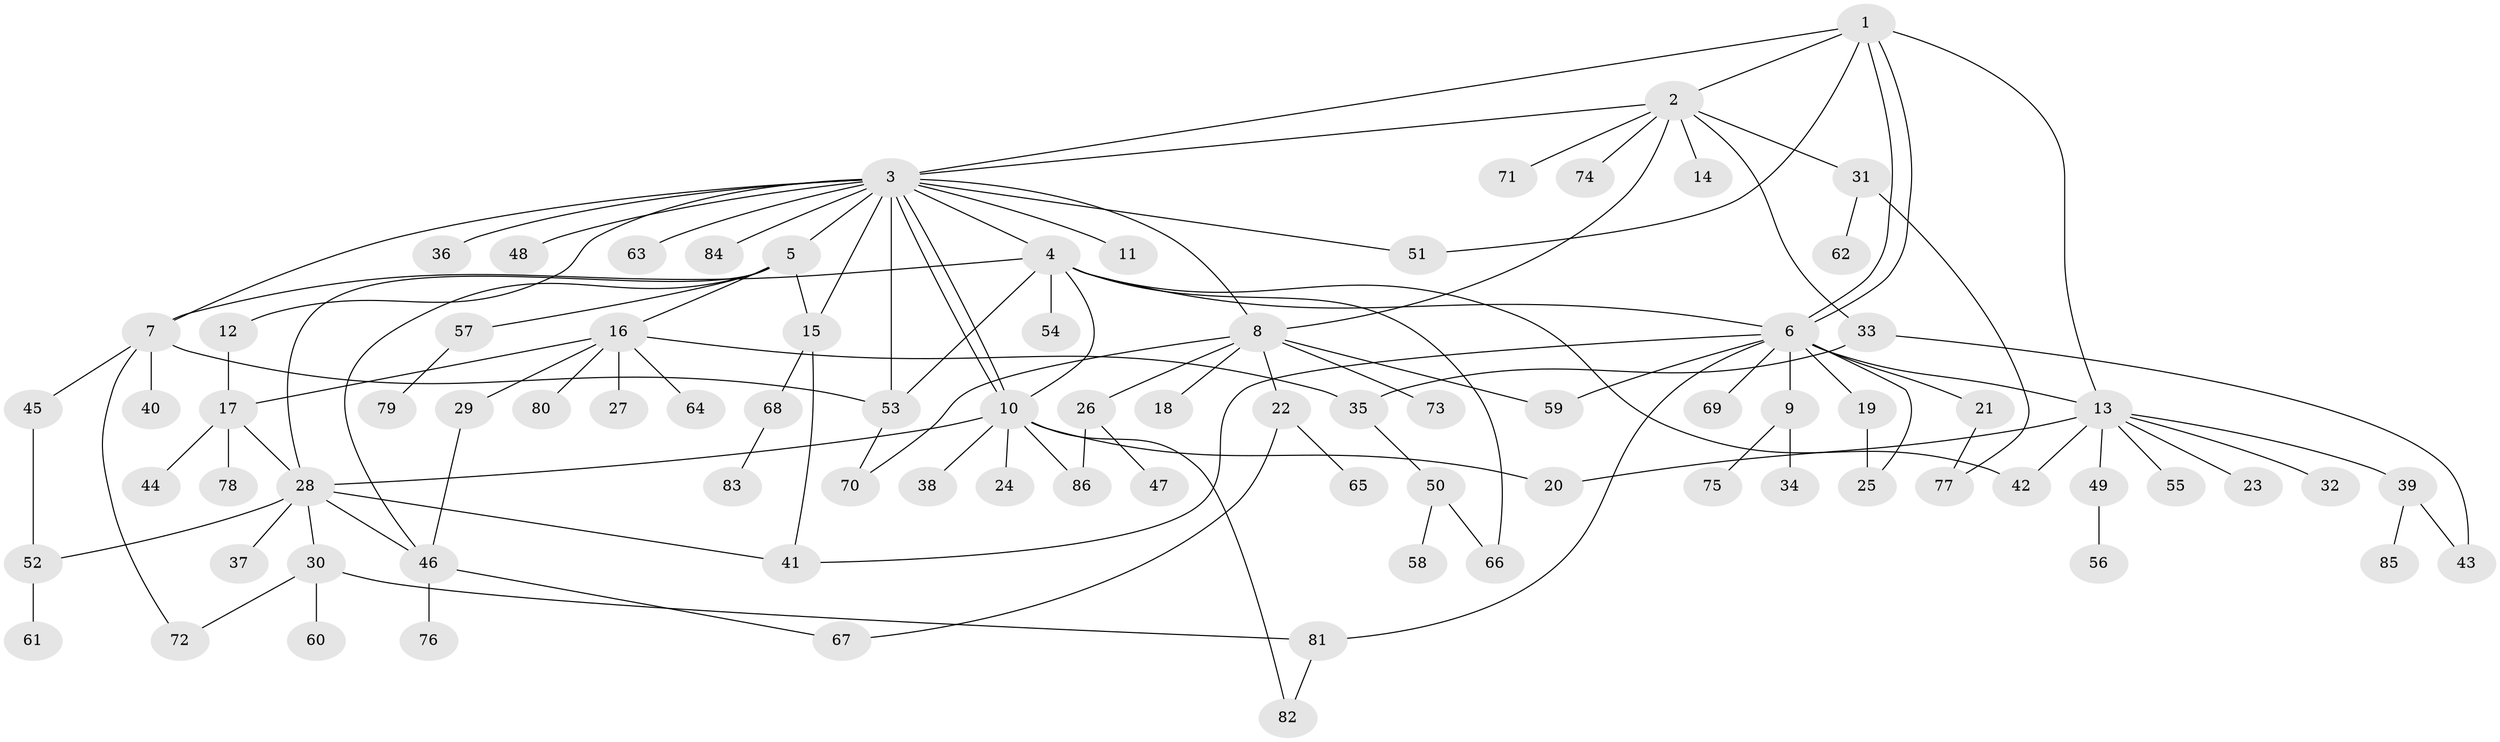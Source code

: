 // coarse degree distribution, {11: 0.016129032258064516, 19: 0.016129032258064516, 8: 0.03225806451612903, 6: 0.03225806451612903, 5: 0.04838709677419355, 2: 0.22580645161290322, 7: 0.03225806451612903, 1: 0.4838709677419355, 4: 0.03225806451612903, 3: 0.06451612903225806, 9: 0.016129032258064516}
// Generated by graph-tools (version 1.1) at 2025/23/03/03/25 07:23:51]
// undirected, 86 vertices, 119 edges
graph export_dot {
graph [start="1"]
  node [color=gray90,style=filled];
  1;
  2;
  3;
  4;
  5;
  6;
  7;
  8;
  9;
  10;
  11;
  12;
  13;
  14;
  15;
  16;
  17;
  18;
  19;
  20;
  21;
  22;
  23;
  24;
  25;
  26;
  27;
  28;
  29;
  30;
  31;
  32;
  33;
  34;
  35;
  36;
  37;
  38;
  39;
  40;
  41;
  42;
  43;
  44;
  45;
  46;
  47;
  48;
  49;
  50;
  51;
  52;
  53;
  54;
  55;
  56;
  57;
  58;
  59;
  60;
  61;
  62;
  63;
  64;
  65;
  66;
  67;
  68;
  69;
  70;
  71;
  72;
  73;
  74;
  75;
  76;
  77;
  78;
  79;
  80;
  81;
  82;
  83;
  84;
  85;
  86;
  1 -- 2;
  1 -- 3;
  1 -- 6;
  1 -- 6;
  1 -- 13;
  1 -- 51;
  2 -- 3;
  2 -- 8;
  2 -- 14;
  2 -- 31;
  2 -- 33;
  2 -- 71;
  2 -- 74;
  3 -- 4;
  3 -- 5;
  3 -- 7;
  3 -- 8;
  3 -- 10;
  3 -- 10;
  3 -- 11;
  3 -- 12;
  3 -- 15;
  3 -- 36;
  3 -- 48;
  3 -- 51;
  3 -- 53;
  3 -- 63;
  3 -- 84;
  4 -- 6;
  4 -- 7;
  4 -- 10;
  4 -- 42;
  4 -- 53;
  4 -- 54;
  4 -- 66;
  5 -- 15;
  5 -- 16;
  5 -- 28;
  5 -- 46;
  5 -- 57;
  6 -- 9;
  6 -- 13;
  6 -- 19;
  6 -- 21;
  6 -- 25;
  6 -- 41;
  6 -- 59;
  6 -- 69;
  6 -- 81;
  7 -- 40;
  7 -- 45;
  7 -- 53;
  7 -- 72;
  8 -- 18;
  8 -- 22;
  8 -- 26;
  8 -- 59;
  8 -- 70;
  8 -- 73;
  9 -- 34;
  9 -- 75;
  10 -- 20;
  10 -- 24;
  10 -- 28;
  10 -- 38;
  10 -- 82;
  10 -- 86;
  12 -- 17;
  13 -- 20;
  13 -- 23;
  13 -- 32;
  13 -- 39;
  13 -- 42;
  13 -- 49;
  13 -- 55;
  15 -- 41;
  15 -- 68;
  16 -- 17;
  16 -- 27;
  16 -- 29;
  16 -- 35;
  16 -- 64;
  16 -- 80;
  17 -- 28;
  17 -- 44;
  17 -- 78;
  19 -- 25;
  21 -- 77;
  22 -- 65;
  22 -- 67;
  26 -- 47;
  26 -- 86;
  28 -- 30;
  28 -- 37;
  28 -- 41;
  28 -- 46;
  28 -- 52;
  29 -- 46;
  30 -- 60;
  30 -- 72;
  30 -- 81;
  31 -- 62;
  31 -- 77;
  33 -- 35;
  33 -- 43;
  35 -- 50;
  39 -- 43;
  39 -- 85;
  45 -- 52;
  46 -- 67;
  46 -- 76;
  49 -- 56;
  50 -- 58;
  50 -- 66;
  52 -- 61;
  53 -- 70;
  57 -- 79;
  68 -- 83;
  81 -- 82;
}
